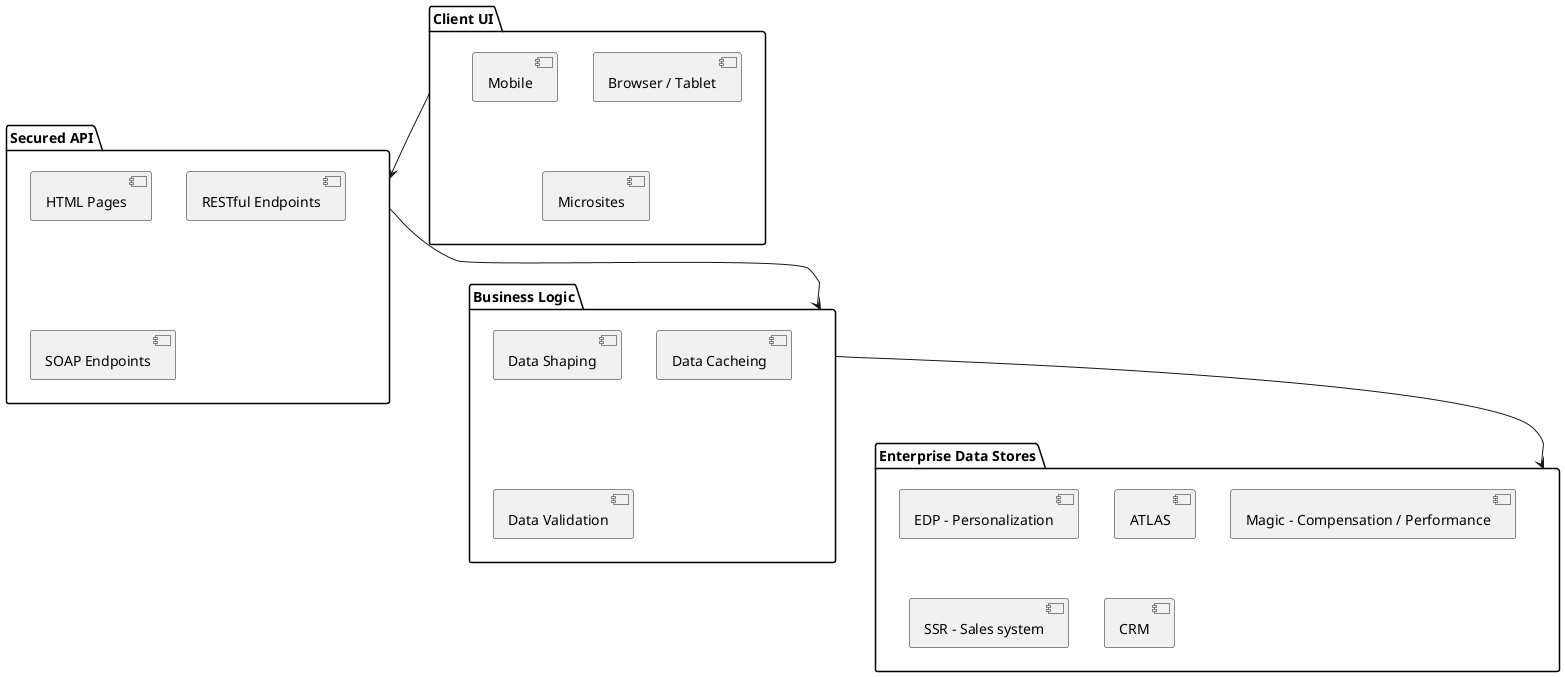 {
  "sha1": "5htppa9fgoj8r7bqy3k32dp08jufutf",
  "insertion": {
    "when": "2024-05-30T20:48:20.742Z",
    "user": "plantuml@gmail.com"
  }
}
@startuml
package "Client UI" as client {
  [Browser / Tablet]
  [Mobile]
  [Microsites]
}

package "Secured API" as API {
  [HTML Pages]
  [RESTful Endpoints]
  [SOAP Endpoints]
}

package "Business Logic" as BL {
  [Data Shaping]
  [Data Cacheing]
  [Data Validation]
}

package "Enterprise Data Stores" as ES {
  [EDP - Personalization]
  [ATLAS]
  [Magic - Compensation / Performance]
  [SSR - Sales system]
  [CRM]
}

client --> API
API --> BL
BL --> ES
@enduml
